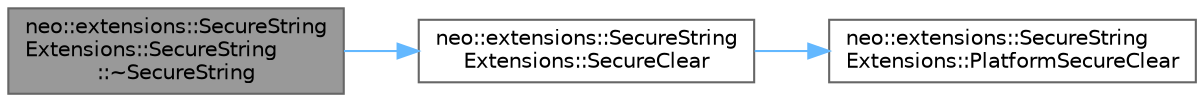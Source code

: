 digraph "neo::extensions::SecureStringExtensions::SecureString::~SecureString"
{
 // LATEX_PDF_SIZE
  bgcolor="transparent";
  edge [fontname=Helvetica,fontsize=10,labelfontname=Helvetica,labelfontsize=10];
  node [fontname=Helvetica,fontsize=10,shape=box,height=0.2,width=0.4];
  rankdir="LR";
  Node1 [id="Node000001",label="neo::extensions::SecureString\lExtensions::SecureString\l::~SecureString",height=0.2,width=0.4,color="gray40", fillcolor="grey60", style="filled", fontcolor="black",tooltip="Destructor - securely clears memory."];
  Node1 -> Node2 [id="edge3_Node000001_Node000002",color="steelblue1",style="solid",tooltip=" "];
  Node2 [id="Node000002",label="neo::extensions::SecureString\lExtensions::SecureClear",height=0.2,width=0.4,color="grey40", fillcolor="white", style="filled",URL="$classneo_1_1extensions_1_1_secure_string_extensions.html#ae92a028b106318698b187d2ccff580ea",tooltip="Securely clear memory buffer."];
  Node2 -> Node3 [id="edge4_Node000002_Node000003",color="steelblue1",style="solid",tooltip=" "];
  Node3 [id="Node000003",label="neo::extensions::SecureString\lExtensions::PlatformSecureClear",height=0.2,width=0.4,color="grey40", fillcolor="white", style="filled",URL="$classneo_1_1extensions_1_1_secure_string_extensions.html#a9ac4f21623bfefe119ceecfd631e39f8",tooltip="Platform-specific secure memory clearing."];
}
